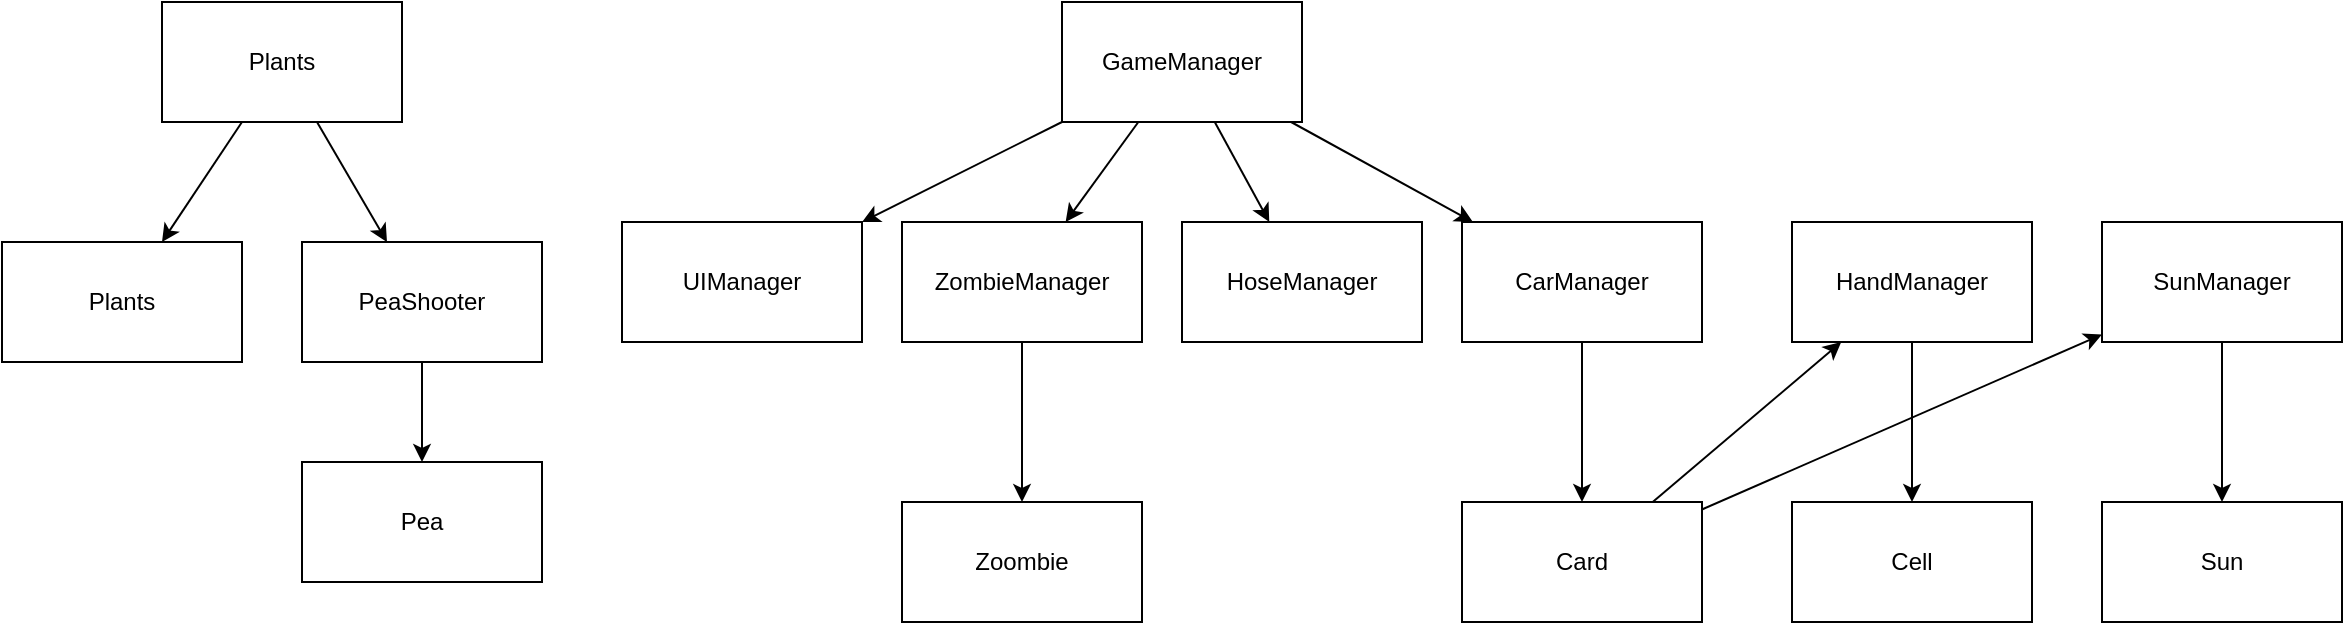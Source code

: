 <mxfile version="24.7.6">
  <diagram name="第 1 页" id="r9VvQjGixUe3omQV4905">
    <mxGraphModel dx="987" dy="531" grid="1" gridSize="10" guides="1" tooltips="1" connect="1" arrows="1" fold="1" page="1" pageScale="1" pageWidth="690" pageHeight="980" math="0" shadow="0">
      <root>
        <mxCell id="0" />
        <mxCell id="1" parent="0" />
        <mxCell id="H_qoCDuSCW4UYqj3okHo-3" value="" style="rounded=0;orthogonalLoop=1;jettySize=auto;html=1;" edge="1" parent="1" source="H_qoCDuSCW4UYqj3okHo-1" target="H_qoCDuSCW4UYqj3okHo-2">
          <mxGeometry relative="1" as="geometry" />
        </mxCell>
        <mxCell id="H_qoCDuSCW4UYqj3okHo-7" value="" style="rounded=0;orthogonalLoop=1;jettySize=auto;html=1;" edge="1" parent="1" source="H_qoCDuSCW4UYqj3okHo-1" target="H_qoCDuSCW4UYqj3okHo-6">
          <mxGeometry relative="1" as="geometry" />
        </mxCell>
        <mxCell id="H_qoCDuSCW4UYqj3okHo-1" value="Plants" style="rounded=0;whiteSpace=wrap;html=1;" vertex="1" parent="1">
          <mxGeometry x="100" y="20" width="120" height="60" as="geometry" />
        </mxCell>
        <mxCell id="H_qoCDuSCW4UYqj3okHo-2" value="Plants" style="rounded=0;whiteSpace=wrap;html=1;" vertex="1" parent="1">
          <mxGeometry x="20" y="140" width="120" height="60" as="geometry" />
        </mxCell>
        <mxCell id="H_qoCDuSCW4UYqj3okHo-9" value="" style="edgeStyle=orthogonalEdgeStyle;rounded=0;orthogonalLoop=1;jettySize=auto;html=1;" edge="1" parent="1" source="H_qoCDuSCW4UYqj3okHo-6" target="H_qoCDuSCW4UYqj3okHo-8">
          <mxGeometry relative="1" as="geometry" />
        </mxCell>
        <mxCell id="H_qoCDuSCW4UYqj3okHo-6" value="PeaShooter" style="rounded=0;whiteSpace=wrap;html=1;" vertex="1" parent="1">
          <mxGeometry x="170" y="140" width="120" height="60" as="geometry" />
        </mxCell>
        <mxCell id="H_qoCDuSCW4UYqj3okHo-8" value="Pea" style="whiteSpace=wrap;html=1;rounded=0;" vertex="1" parent="1">
          <mxGeometry x="170" y="250" width="120" height="60" as="geometry" />
        </mxCell>
        <mxCell id="H_qoCDuSCW4UYqj3okHo-12" value="" style="rounded=0;orthogonalLoop=1;jettySize=auto;html=1;" edge="1" parent="1" source="H_qoCDuSCW4UYqj3okHo-10" target="H_qoCDuSCW4UYqj3okHo-11">
          <mxGeometry relative="1" as="geometry" />
        </mxCell>
        <mxCell id="H_qoCDuSCW4UYqj3okHo-15" value="" style="rounded=0;orthogonalLoop=1;jettySize=auto;html=1;" edge="1" parent="1" source="H_qoCDuSCW4UYqj3okHo-10" target="H_qoCDuSCW4UYqj3okHo-14">
          <mxGeometry relative="1" as="geometry" />
        </mxCell>
        <mxCell id="H_qoCDuSCW4UYqj3okHo-22" value="" style="rounded=0;orthogonalLoop=1;jettySize=auto;html=1;" edge="1" parent="1" source="H_qoCDuSCW4UYqj3okHo-10" target="H_qoCDuSCW4UYqj3okHo-21">
          <mxGeometry relative="1" as="geometry" />
        </mxCell>
        <mxCell id="H_qoCDuSCW4UYqj3okHo-24" value="" style="rounded=0;orthogonalLoop=1;jettySize=auto;html=1;" edge="1" parent="1" source="H_qoCDuSCW4UYqj3okHo-10" target="H_qoCDuSCW4UYqj3okHo-23">
          <mxGeometry relative="1" as="geometry" />
        </mxCell>
        <mxCell id="H_qoCDuSCW4UYqj3okHo-10" value="GameManager" style="rounded=0;whiteSpace=wrap;html=1;" vertex="1" parent="1">
          <mxGeometry x="550" y="20" width="120" height="60" as="geometry" />
        </mxCell>
        <mxCell id="H_qoCDuSCW4UYqj3okHo-11" value="UIManager" style="whiteSpace=wrap;html=1;rounded=0;" vertex="1" parent="1">
          <mxGeometry x="330" y="130" width="120" height="60" as="geometry" />
        </mxCell>
        <mxCell id="H_qoCDuSCW4UYqj3okHo-28" value="" style="edgeStyle=orthogonalEdgeStyle;rounded=0;orthogonalLoop=1;jettySize=auto;html=1;" edge="1" parent="1" source="H_qoCDuSCW4UYqj3okHo-14" target="H_qoCDuSCW4UYqj3okHo-27">
          <mxGeometry relative="1" as="geometry" />
        </mxCell>
        <mxCell id="H_qoCDuSCW4UYqj3okHo-14" value="ZombieManager" style="rounded=0;whiteSpace=wrap;html=1;" vertex="1" parent="1">
          <mxGeometry x="470" y="130" width="120" height="60" as="geometry" />
        </mxCell>
        <mxCell id="H_qoCDuSCW4UYqj3okHo-21" value="HoseManager" style="whiteSpace=wrap;html=1;rounded=0;" vertex="1" parent="1">
          <mxGeometry x="610" y="130" width="120" height="60" as="geometry" />
        </mxCell>
        <mxCell id="H_qoCDuSCW4UYqj3okHo-26" value="" style="edgeStyle=orthogonalEdgeStyle;rounded=0;orthogonalLoop=1;jettySize=auto;html=1;" edge="1" parent="1" source="H_qoCDuSCW4UYqj3okHo-23" target="H_qoCDuSCW4UYqj3okHo-25">
          <mxGeometry relative="1" as="geometry" />
        </mxCell>
        <mxCell id="H_qoCDuSCW4UYqj3okHo-23" value="CarManager" style="whiteSpace=wrap;html=1;rounded=0;" vertex="1" parent="1">
          <mxGeometry x="750" y="130" width="120" height="60" as="geometry" />
        </mxCell>
        <mxCell id="H_qoCDuSCW4UYqj3okHo-30" value="" style="rounded=0;orthogonalLoop=1;jettySize=auto;html=1;" edge="1" parent="1" source="H_qoCDuSCW4UYqj3okHo-25" target="H_qoCDuSCW4UYqj3okHo-29">
          <mxGeometry relative="1" as="geometry" />
        </mxCell>
        <mxCell id="H_qoCDuSCW4UYqj3okHo-32" value="" style="rounded=0;orthogonalLoop=1;jettySize=auto;html=1;" edge="1" parent="1" source="H_qoCDuSCW4UYqj3okHo-25" target="H_qoCDuSCW4UYqj3okHo-31">
          <mxGeometry relative="1" as="geometry" />
        </mxCell>
        <mxCell id="H_qoCDuSCW4UYqj3okHo-25" value="Card" style="whiteSpace=wrap;html=1;rounded=0;" vertex="1" parent="1">
          <mxGeometry x="750" y="270" width="120" height="60" as="geometry" />
        </mxCell>
        <mxCell id="H_qoCDuSCW4UYqj3okHo-27" value="Zoombie" style="whiteSpace=wrap;html=1;rounded=0;" vertex="1" parent="1">
          <mxGeometry x="470" y="270" width="120" height="60" as="geometry" />
        </mxCell>
        <mxCell id="H_qoCDuSCW4UYqj3okHo-34" value="" style="edgeStyle=orthogonalEdgeStyle;rounded=0;orthogonalLoop=1;jettySize=auto;html=1;" edge="1" parent="1" source="H_qoCDuSCW4UYqj3okHo-29" target="H_qoCDuSCW4UYqj3okHo-33">
          <mxGeometry relative="1" as="geometry" />
        </mxCell>
        <mxCell id="H_qoCDuSCW4UYqj3okHo-29" value="HandManager" style="whiteSpace=wrap;html=1;rounded=0;" vertex="1" parent="1">
          <mxGeometry x="915" y="130" width="120" height="60" as="geometry" />
        </mxCell>
        <mxCell id="H_qoCDuSCW4UYqj3okHo-36" value="" style="edgeStyle=orthogonalEdgeStyle;rounded=0;orthogonalLoop=1;jettySize=auto;html=1;" edge="1" parent="1" source="H_qoCDuSCW4UYqj3okHo-31" target="H_qoCDuSCW4UYqj3okHo-35">
          <mxGeometry relative="1" as="geometry" />
        </mxCell>
        <mxCell id="H_qoCDuSCW4UYqj3okHo-31" value="SunManager" style="whiteSpace=wrap;html=1;rounded=0;" vertex="1" parent="1">
          <mxGeometry x="1070" y="130" width="120" height="60" as="geometry" />
        </mxCell>
        <mxCell id="H_qoCDuSCW4UYqj3okHo-33" value="Cell" style="whiteSpace=wrap;html=1;rounded=0;" vertex="1" parent="1">
          <mxGeometry x="915" y="270" width="120" height="60" as="geometry" />
        </mxCell>
        <mxCell id="H_qoCDuSCW4UYqj3okHo-35" value="Sun" style="whiteSpace=wrap;html=1;rounded=0;" vertex="1" parent="1">
          <mxGeometry x="1070" y="270" width="120" height="60" as="geometry" />
        </mxCell>
      </root>
    </mxGraphModel>
  </diagram>
</mxfile>
